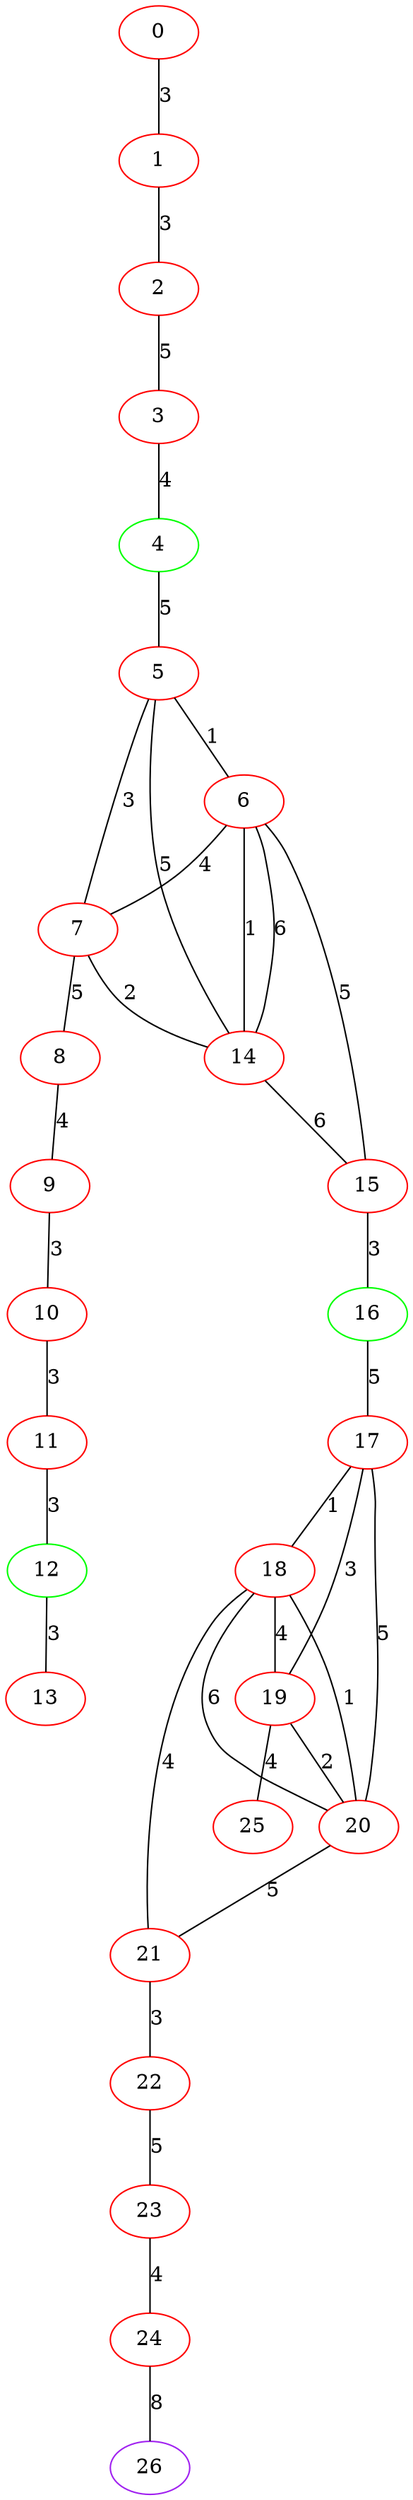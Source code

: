 graph "" {
0 [color=red, weight=1];
1 [color=red, weight=1];
2 [color=red, weight=1];
3 [color=red, weight=1];
4 [color=green, weight=2];
5 [color=red, weight=1];
6 [color=red, weight=1];
7 [color=red, weight=1];
8 [color=red, weight=1];
9 [color=red, weight=1];
10 [color=red, weight=1];
11 [color=red, weight=1];
12 [color=green, weight=2];
13 [color=red, weight=1];
14 [color=red, weight=1];
15 [color=red, weight=1];
16 [color=green, weight=2];
17 [color=red, weight=1];
18 [color=red, weight=1];
19 [color=red, weight=1];
20 [color=red, weight=1];
21 [color=red, weight=1];
22 [color=red, weight=1];
23 [color=red, weight=1];
24 [color=red, weight=1];
25 [color=red, weight=1];
26 [color=purple, weight=4];
0 -- 1  [key=0, label=3];
1 -- 2  [key=0, label=3];
2 -- 3  [key=0, label=5];
3 -- 4  [key=0, label=4];
4 -- 5  [key=0, label=5];
5 -- 14  [key=0, label=5];
5 -- 6  [key=0, label=1];
5 -- 7  [key=0, label=3];
6 -- 7  [key=0, label=4];
6 -- 14  [key=0, label=1];
6 -- 14  [key=1, label=6];
6 -- 15  [key=0, label=5];
7 -- 8  [key=0, label=5];
7 -- 14  [key=0, label=2];
8 -- 9  [key=0, label=4];
9 -- 10  [key=0, label=3];
10 -- 11  [key=0, label=3];
11 -- 12  [key=0, label=3];
12 -- 13  [key=0, label=3];
14 -- 15  [key=0, label=6];
15 -- 16  [key=0, label=3];
16 -- 17  [key=0, label=5];
17 -- 18  [key=0, label=1];
17 -- 19  [key=0, label=3];
17 -- 20  [key=0, label=5];
18 -- 19  [key=0, label=4];
18 -- 20  [key=0, label=6];
18 -- 20  [key=1, label=1];
18 -- 21  [key=0, label=4];
19 -- 20  [key=0, label=2];
19 -- 25  [key=0, label=4];
20 -- 21  [key=0, label=5];
21 -- 22  [key=0, label=3];
22 -- 23  [key=0, label=5];
23 -- 24  [key=0, label=4];
24 -- 26  [key=0, label=8];
}

